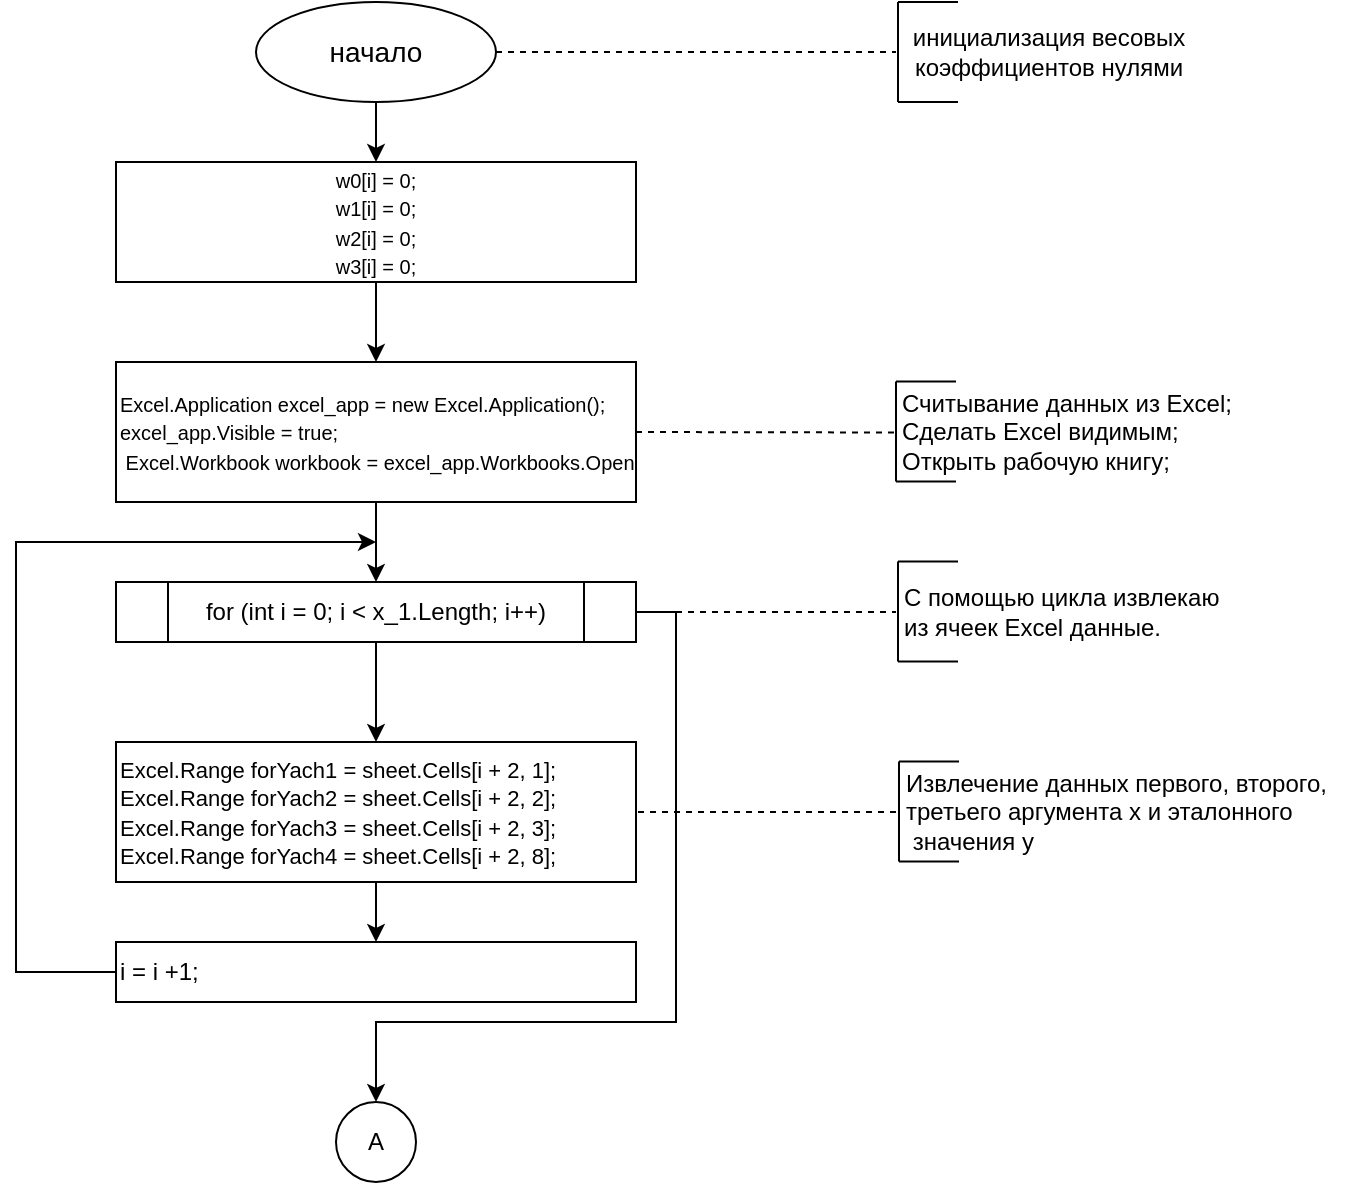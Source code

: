 <mxfile version="13.1.3" type="github"><diagram id="C5RBs43oDa-KdzZeNtuy" name="Page-1"><mxGraphModel dx="1483" dy="759" grid="1" gridSize="10" guides="1" tooltips="1" connect="1" arrows="1" fold="1" page="1" pageScale="1" pageWidth="827" pageHeight="1169" math="0" shadow="0"><root><mxCell id="WIyWlLk6GJQsqaUBKTNV-0"/><mxCell id="WIyWlLk6GJQsqaUBKTNV-1" parent="WIyWlLk6GJQsqaUBKTNV-0"/><mxCell id="DNJzVx-tSBF99zOF4CF2-6" style="edgeStyle=orthogonalEdgeStyle;rounded=0;orthogonalLoop=1;jettySize=auto;html=1;exitX=0.5;exitY=1;exitDx=0;exitDy=0;entryX=0.5;entryY=0;entryDx=0;entryDy=0;" edge="1" parent="WIyWlLk6GJQsqaUBKTNV-1" source="DNJzVx-tSBF99zOF4CF2-0" target="DNJzVx-tSBF99zOF4CF2-2"><mxGeometry relative="1" as="geometry"/></mxCell><mxCell id="DNJzVx-tSBF99zOF4CF2-0" value="&lt;font style=&quot;font-size: 14px&quot;&gt;начало&lt;/font&gt;" style="ellipse;whiteSpace=wrap;html=1;" vertex="1" parent="WIyWlLk6GJQsqaUBKTNV-1"><mxGeometry x="240" y="10" width="120" height="50" as="geometry"/></mxCell><mxCell id="DNJzVx-tSBF99zOF4CF2-14" style="edgeStyle=orthogonalEdgeStyle;rounded=0;orthogonalLoop=1;jettySize=auto;html=1;exitX=0.5;exitY=1;exitDx=0;exitDy=0;entryX=0.5;entryY=0;entryDx=0;entryDy=0;" edge="1" parent="WIyWlLk6GJQsqaUBKTNV-1" source="DNJzVx-tSBF99zOF4CF2-2" target="DNJzVx-tSBF99zOF4CF2-12"><mxGeometry relative="1" as="geometry"/></mxCell><mxCell id="DNJzVx-tSBF99zOF4CF2-2" value="&lt;div&gt;&lt;font style=&quot;font-size: 10px&quot;&gt;w0[i] = 0;&lt;/font&gt;&lt;/div&gt;&lt;div&gt;&lt;span&gt;&lt;font style=&quot;font-size: 10px&quot;&gt;w1[i] = 0;&lt;/font&gt;&lt;/span&gt;&lt;/div&gt;&lt;div&gt;&lt;span&gt;&lt;font style=&quot;font-size: 10px&quot;&gt;w2[i] = 0;&lt;/font&gt;&lt;/span&gt;&lt;/div&gt;&lt;div&gt;&lt;span&gt;&lt;font style=&quot;font-size: 10px&quot;&gt;w3[i] = 0;&lt;/font&gt;&lt;/span&gt;&lt;/div&gt;" style="rounded=0;whiteSpace=wrap;html=1;" vertex="1" parent="WIyWlLk6GJQsqaUBKTNV-1"><mxGeometry x="170" y="90" width="260" height="60" as="geometry"/></mxCell><mxCell id="DNJzVx-tSBF99zOF4CF2-7" value="" style="endArrow=none;dashed=1;html=1;exitX=1;exitY=0.5;exitDx=0;exitDy=0;" edge="1" parent="WIyWlLk6GJQsqaUBKTNV-1" source="DNJzVx-tSBF99zOF4CF2-0"><mxGeometry width="50" height="50" relative="1" as="geometry"><mxPoint x="389" y="90" as="sourcePoint"/><mxPoint x="560" y="35" as="targetPoint"/></mxGeometry></mxCell><mxCell id="DNJzVx-tSBF99zOF4CF2-8" value="" style="endArrow=none;html=1;" edge="1" parent="WIyWlLk6GJQsqaUBKTNV-1"><mxGeometry width="50" height="50" relative="1" as="geometry"><mxPoint x="561" y="60" as="sourcePoint"/><mxPoint x="561" y="10" as="targetPoint"/></mxGeometry></mxCell><mxCell id="DNJzVx-tSBF99zOF4CF2-9" value="" style="endArrow=none;html=1;" edge="1" parent="WIyWlLk6GJQsqaUBKTNV-1"><mxGeometry width="50" height="50" relative="1" as="geometry"><mxPoint x="561" y="10" as="sourcePoint"/><mxPoint x="591" y="10" as="targetPoint"/></mxGeometry></mxCell><mxCell id="DNJzVx-tSBF99zOF4CF2-10" value="" style="endArrow=none;html=1;" edge="1" parent="WIyWlLk6GJQsqaUBKTNV-1"><mxGeometry width="50" height="50" relative="1" as="geometry"><mxPoint x="561" y="60" as="sourcePoint"/><mxPoint x="591" y="60" as="targetPoint"/></mxGeometry></mxCell><mxCell id="DNJzVx-tSBF99zOF4CF2-11" value="&lt;font style=&quot;font-size: 12px&quot;&gt;&lt;font style=&quot;font-size: 12px&quot;&gt;инициализация весовых&lt;br&gt;&lt;/font&gt;&lt;font style=&quot;font-size: 12px&quot;&gt;коэффициентов нуля&lt;/font&gt;&lt;/font&gt;&lt;font style=&quot;font-size: 12px&quot;&gt;ми&lt;/font&gt;" style="text;html=1;align=center;verticalAlign=middle;resizable=0;points=[];autosize=1;" vertex="1" parent="WIyWlLk6GJQsqaUBKTNV-1"><mxGeometry x="561" y="20" width="150" height="30" as="geometry"/></mxCell><mxCell id="DNJzVx-tSBF99zOF4CF2-22" style="edgeStyle=orthogonalEdgeStyle;rounded=0;orthogonalLoop=1;jettySize=auto;html=1;entryX=0.5;entryY=0;entryDx=0;entryDy=0;" edge="1" parent="WIyWlLk6GJQsqaUBKTNV-1" source="DNJzVx-tSBF99zOF4CF2-12" target="DNJzVx-tSBF99zOF4CF2-21"><mxGeometry relative="1" as="geometry"/></mxCell><mxCell id="DNJzVx-tSBF99zOF4CF2-12" value="&lt;font style=&quot;font-size: 10px&quot;&gt;Excel.Application excel_app = new Excel.Application(); &lt;br&gt;excel_app.Visible = true;&amp;nbsp;&lt;br&gt;&amp;nbsp;Excel.Workbook workbook = excel_app.Workbooks.Open&lt;/font&gt;" style="rounded=0;whiteSpace=wrap;html=1;align=left;" vertex="1" parent="WIyWlLk6GJQsqaUBKTNV-1"><mxGeometry x="170" y="190" width="260" height="70" as="geometry"/></mxCell><mxCell id="DNJzVx-tSBF99zOF4CF2-15" value="" style="endArrow=none;html=1;" edge="1" parent="WIyWlLk6GJQsqaUBKTNV-1"><mxGeometry width="50" height="50" relative="1" as="geometry"><mxPoint x="560" y="249.71" as="sourcePoint"/><mxPoint x="560" y="199.71" as="targetPoint"/></mxGeometry></mxCell><mxCell id="DNJzVx-tSBF99zOF4CF2-16" value="" style="endArrow=none;html=1;" edge="1" parent="WIyWlLk6GJQsqaUBKTNV-1"><mxGeometry width="50" height="50" relative="1" as="geometry"><mxPoint x="560" y="199.71" as="sourcePoint"/><mxPoint x="590" y="199.71" as="targetPoint"/></mxGeometry></mxCell><mxCell id="DNJzVx-tSBF99zOF4CF2-17" value="" style="endArrow=none;html=1;" edge="1" parent="WIyWlLk6GJQsqaUBKTNV-1"><mxGeometry width="50" height="50" relative="1" as="geometry"><mxPoint x="560" y="249.71" as="sourcePoint"/><mxPoint x="590" y="249.71" as="targetPoint"/></mxGeometry></mxCell><mxCell id="DNJzVx-tSBF99zOF4CF2-19" value="" style="endArrow=none;dashed=1;html=1;entryX=-0.01;entryY=0.505;entryDx=0;entryDy=0;entryPerimeter=0;" edge="1" parent="WIyWlLk6GJQsqaUBKTNV-1" target="DNJzVx-tSBF99zOF4CF2-20"><mxGeometry width="50" height="50" relative="1" as="geometry"><mxPoint x="430" y="225" as="sourcePoint"/><mxPoint x="500" y="224.71" as="targetPoint"/></mxGeometry></mxCell><mxCell id="DNJzVx-tSBF99zOF4CF2-20" value="&lt;font style=&quot;font-size: 12px&quot;&gt;Считывание данных из Excel;&lt;br&gt;Сделать Excel видимым;&lt;br&gt;Открыть рабочую книгу;&lt;br&gt;&lt;/font&gt;" style="text;html=1;align=left;verticalAlign=middle;resizable=0;points=[];autosize=1;" vertex="1" parent="WIyWlLk6GJQsqaUBKTNV-1"><mxGeometry x="561" y="200" width="180" height="50" as="geometry"/></mxCell><mxCell id="DNJzVx-tSBF99zOF4CF2-30" style="edgeStyle=orthogonalEdgeStyle;rounded=0;orthogonalLoop=1;jettySize=auto;html=1;exitX=0.5;exitY=1;exitDx=0;exitDy=0;entryX=0.5;entryY=0;entryDx=0;entryDy=0;" edge="1" parent="WIyWlLk6GJQsqaUBKTNV-1" source="DNJzVx-tSBF99zOF4CF2-21" target="DNJzVx-tSBF99zOF4CF2-29"><mxGeometry relative="1" as="geometry"/></mxCell><mxCell id="DNJzVx-tSBF99zOF4CF2-42" style="edgeStyle=orthogonalEdgeStyle;rounded=0;orthogonalLoop=1;jettySize=auto;html=1;exitX=1;exitY=0.5;exitDx=0;exitDy=0;entryX=0.5;entryY=0;entryDx=0;entryDy=0;" edge="1" parent="WIyWlLk6GJQsqaUBKTNV-1" source="DNJzVx-tSBF99zOF4CF2-21"><mxGeometry relative="1" as="geometry"><mxPoint x="300" y="560" as="targetPoint"/><Array as="points"><mxPoint x="450" y="315"/><mxPoint x="450" y="520"/><mxPoint x="300" y="520"/></Array></mxGeometry></mxCell><mxCell id="DNJzVx-tSBF99zOF4CF2-21" value="&lt;font style=&quot;font-size: 12px&quot;&gt;for (int i = 0; i &amp;lt; x_1.Length; i++)&lt;/font&gt;" style="shape=process;whiteSpace=wrap;html=1;backgroundOutline=1;" vertex="1" parent="WIyWlLk6GJQsqaUBKTNV-1"><mxGeometry x="170" y="300" width="260" height="30" as="geometry"/></mxCell><mxCell id="DNJzVx-tSBF99zOF4CF2-23" value="" style="endArrow=none;html=1;" edge="1" parent="WIyWlLk6GJQsqaUBKTNV-1"><mxGeometry width="50" height="50" relative="1" as="geometry"><mxPoint x="561" y="339.71" as="sourcePoint"/><mxPoint x="561" y="289.71" as="targetPoint"/></mxGeometry></mxCell><mxCell id="DNJzVx-tSBF99zOF4CF2-24" value="" style="endArrow=none;html=1;" edge="1" parent="WIyWlLk6GJQsqaUBKTNV-1"><mxGeometry width="50" height="50" relative="1" as="geometry"><mxPoint x="561" y="289.71" as="sourcePoint"/><mxPoint x="591" y="289.71" as="targetPoint"/></mxGeometry></mxCell><mxCell id="DNJzVx-tSBF99zOF4CF2-25" value="" style="endArrow=none;html=1;" edge="1" parent="WIyWlLk6GJQsqaUBKTNV-1"><mxGeometry width="50" height="50" relative="1" as="geometry"><mxPoint x="561" y="339.71" as="sourcePoint"/><mxPoint x="591" y="339.71" as="targetPoint"/></mxGeometry></mxCell><mxCell id="DNJzVx-tSBF99zOF4CF2-26" value="&lt;font style=&quot;font-size: 12px&quot;&gt;С помощью цикла извлекаю &lt;br&gt;из ячеек Excel данные.&lt;/font&gt;" style="text;html=1;align=left;verticalAlign=middle;resizable=0;points=[];autosize=1;" vertex="1" parent="WIyWlLk6GJQsqaUBKTNV-1"><mxGeometry x="562" y="300" width="170" height="30" as="geometry"/></mxCell><mxCell id="DNJzVx-tSBF99zOF4CF2-27" value="" style="endArrow=none;dashed=1;html=1;" edge="1" parent="WIyWlLk6GJQsqaUBKTNV-1"><mxGeometry width="50" height="50" relative="1" as="geometry"><mxPoint x="450" y="315" as="sourcePoint"/><mxPoint x="560" y="315" as="targetPoint"/></mxGeometry></mxCell><mxCell id="DNJzVx-tSBF99zOF4CF2-37" style="edgeStyle=orthogonalEdgeStyle;rounded=0;orthogonalLoop=1;jettySize=auto;html=1;entryX=0.5;entryY=0;entryDx=0;entryDy=0;" edge="1" parent="WIyWlLk6GJQsqaUBKTNV-1" source="DNJzVx-tSBF99zOF4CF2-29" target="DNJzVx-tSBF99zOF4CF2-36"><mxGeometry relative="1" as="geometry"/></mxCell><mxCell id="DNJzVx-tSBF99zOF4CF2-29" value="&lt;font style=&quot;font-size: 11px&quot;&gt;&lt;font style=&quot;font-size: 11px&quot;&gt;Excel.Range forYach1 = sheet.Cells[i + 2, 1];&lt;br&gt;&lt;/font&gt;&lt;font style=&quot;font-size: 11px&quot;&gt;Excel.Range forYach2 = sheet.Cells[i + 2, 2];&lt;br&gt;&lt;/font&gt;&lt;font style=&quot;font-size: 11px&quot;&gt;Excel.Range forYach3 = sheet.Cells[i + 2, 3];&lt;br&gt;&lt;/font&gt;&lt;font style=&quot;font-size: 11px&quot;&gt;Excel.Range forYach4 = sheet.Cells[i + 2, 8];&lt;/font&gt;&lt;/font&gt;" style="rounded=0;whiteSpace=wrap;html=1;align=left;" vertex="1" parent="WIyWlLk6GJQsqaUBKTNV-1"><mxGeometry x="170" y="380" width="260" height="70" as="geometry"/></mxCell><mxCell id="DNJzVx-tSBF99zOF4CF2-31" value="" style="endArrow=none;dashed=1;html=1;" edge="1" parent="WIyWlLk6GJQsqaUBKTNV-1"><mxGeometry width="50" height="50" relative="1" as="geometry"><mxPoint x="431" y="415" as="sourcePoint"/><mxPoint x="560" y="415" as="targetPoint"/></mxGeometry></mxCell><mxCell id="DNJzVx-tSBF99zOF4CF2-32" value="" style="endArrow=none;html=1;" edge="1" parent="WIyWlLk6GJQsqaUBKTNV-1"><mxGeometry width="50" height="50" relative="1" as="geometry"><mxPoint x="561.5" y="439.71" as="sourcePoint"/><mxPoint x="561.5" y="389.71" as="targetPoint"/></mxGeometry></mxCell><mxCell id="DNJzVx-tSBF99zOF4CF2-33" value="" style="endArrow=none;html=1;" edge="1" parent="WIyWlLk6GJQsqaUBKTNV-1"><mxGeometry width="50" height="50" relative="1" as="geometry"><mxPoint x="561.5" y="389.71" as="sourcePoint"/><mxPoint x="591.5" y="389.71" as="targetPoint"/></mxGeometry></mxCell><mxCell id="DNJzVx-tSBF99zOF4CF2-34" value="" style="endArrow=none;html=1;" edge="1" parent="WIyWlLk6GJQsqaUBKTNV-1"><mxGeometry width="50" height="50" relative="1" as="geometry"><mxPoint x="561.5" y="439.71" as="sourcePoint"/><mxPoint x="591.5" y="439.71" as="targetPoint"/></mxGeometry></mxCell><mxCell id="DNJzVx-tSBF99zOF4CF2-35" value="&lt;font style=&quot;font-size: 12px&quot;&gt;Извлечение данных первого, второго,&lt;br&gt;третьего аргумента х и эталонного&lt;br&gt;&amp;nbsp;значения у&lt;/font&gt;" style="text;html=1;align=left;verticalAlign=middle;resizable=0;points=[];autosize=1;" vertex="1" parent="WIyWlLk6GJQsqaUBKTNV-1"><mxGeometry x="562.5" y="390" width="230" height="50" as="geometry"/></mxCell><mxCell id="DNJzVx-tSBF99zOF4CF2-38" style="edgeStyle=orthogonalEdgeStyle;rounded=0;orthogonalLoop=1;jettySize=auto;html=1;exitX=0;exitY=0.5;exitDx=0;exitDy=0;" edge="1" parent="WIyWlLk6GJQsqaUBKTNV-1" source="DNJzVx-tSBF99zOF4CF2-36"><mxGeometry relative="1" as="geometry"><mxPoint x="300" y="280" as="targetPoint"/><Array as="points"><mxPoint x="120" y="495"/><mxPoint x="120" y="280"/></Array></mxGeometry></mxCell><mxCell id="DNJzVx-tSBF99zOF4CF2-36" value="i = i +1;" style="rounded=0;whiteSpace=wrap;html=1;align=left;" vertex="1" parent="WIyWlLk6GJQsqaUBKTNV-1"><mxGeometry x="170" y="480" width="260" height="30" as="geometry"/></mxCell><mxCell id="DNJzVx-tSBF99zOF4CF2-104" value="А" style="ellipse;whiteSpace=wrap;html=1;aspect=fixed;" vertex="1" parent="WIyWlLk6GJQsqaUBKTNV-1"><mxGeometry x="280" y="560" width="40" height="40" as="geometry"/></mxCell></root></mxGraphModel></diagram></mxfile>